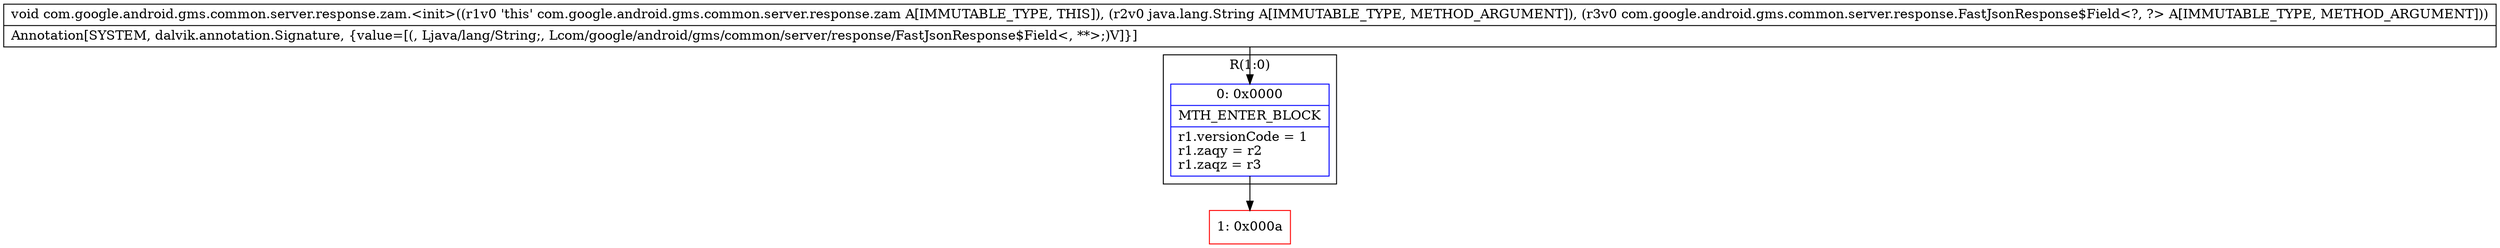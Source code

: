digraph "CFG forcom.google.android.gms.common.server.response.zam.\<init\>(Ljava\/lang\/String;Lcom\/google\/android\/gms\/common\/server\/response\/FastJsonResponse$Field;)V" {
subgraph cluster_Region_1180414971 {
label = "R(1:0)";
node [shape=record,color=blue];
Node_0 [shape=record,label="{0\:\ 0x0000|MTH_ENTER_BLOCK\l|r1.versionCode = 1\lr1.zaqy = r2\lr1.zaqz = r3\l}"];
}
Node_1 [shape=record,color=red,label="{1\:\ 0x000a}"];
MethodNode[shape=record,label="{void com.google.android.gms.common.server.response.zam.\<init\>((r1v0 'this' com.google.android.gms.common.server.response.zam A[IMMUTABLE_TYPE, THIS]), (r2v0 java.lang.String A[IMMUTABLE_TYPE, METHOD_ARGUMENT]), (r3v0 com.google.android.gms.common.server.response.FastJsonResponse$Field\<?, ?\> A[IMMUTABLE_TYPE, METHOD_ARGUMENT]))  | Annotation[SYSTEM, dalvik.annotation.Signature, \{value=[(, Ljava\/lang\/String;, Lcom\/google\/android\/gms\/common\/server\/response\/FastJsonResponse$Field\<, **\>;)V]\}]\l}"];
MethodNode -> Node_0;
Node_0 -> Node_1;
}

